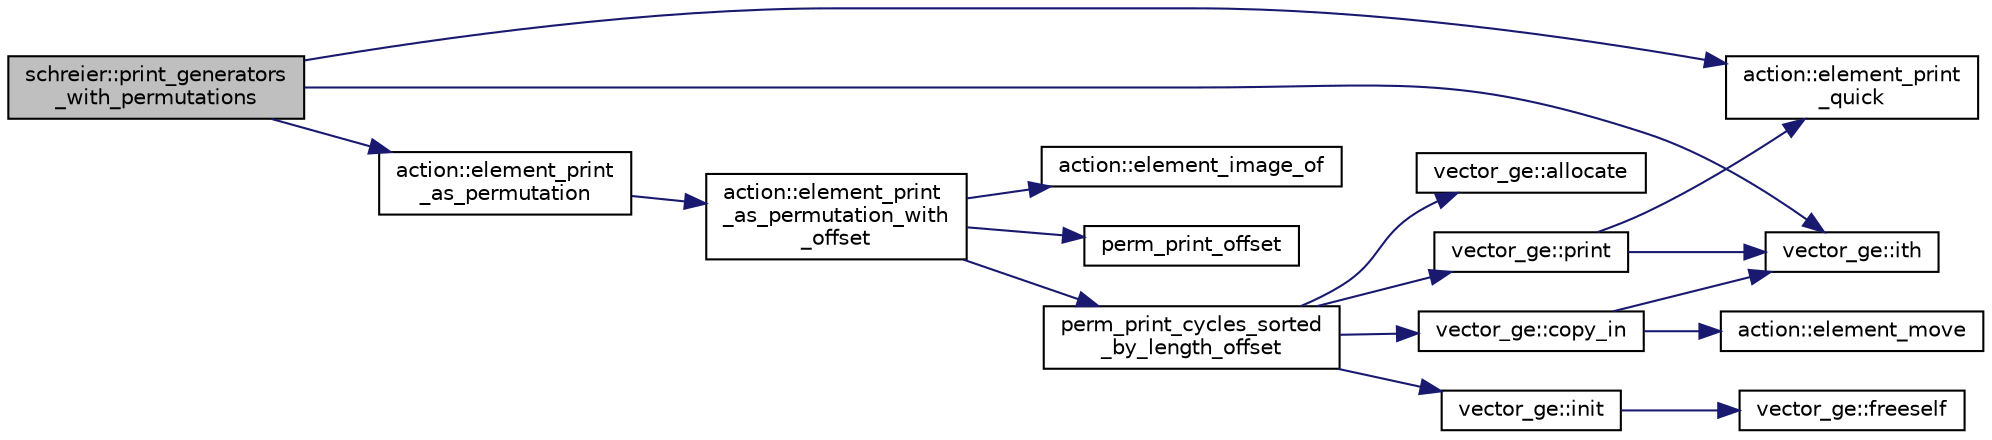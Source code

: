 digraph "schreier::print_generators_with_permutations"
{
  edge [fontname="Helvetica",fontsize="10",labelfontname="Helvetica",labelfontsize="10"];
  node [fontname="Helvetica",fontsize="10",shape=record];
  rankdir="LR";
  Node4260 [label="schreier::print_generators\l_with_permutations",height=0.2,width=0.4,color="black", fillcolor="grey75", style="filled", fontcolor="black"];
  Node4260 -> Node4261 [color="midnightblue",fontsize="10",style="solid",fontname="Helvetica"];
  Node4261 [label="action::element_print\l_quick",height=0.2,width=0.4,color="black", fillcolor="white", style="filled",URL="$d2/d86/classaction.html#a4844680cf6750396f76494a28655265b"];
  Node4260 -> Node4262 [color="midnightblue",fontsize="10",style="solid",fontname="Helvetica"];
  Node4262 [label="vector_ge::ith",height=0.2,width=0.4,color="black", fillcolor="white", style="filled",URL="$d4/d6e/classvector__ge.html#a1ff002e8b746a9beb119d57dcd4a15ff"];
  Node4260 -> Node4263 [color="midnightblue",fontsize="10",style="solid",fontname="Helvetica"];
  Node4263 [label="action::element_print\l_as_permutation",height=0.2,width=0.4,color="black", fillcolor="white", style="filled",URL="$d2/d86/classaction.html#a2975618a8203187b688a67c947150bb8"];
  Node4263 -> Node4264 [color="midnightblue",fontsize="10",style="solid",fontname="Helvetica"];
  Node4264 [label="action::element_print\l_as_permutation_with\l_offset",height=0.2,width=0.4,color="black", fillcolor="white", style="filled",URL="$d2/d86/classaction.html#addd61d869434abaad431124a6d858396"];
  Node4264 -> Node4265 [color="midnightblue",fontsize="10",style="solid",fontname="Helvetica"];
  Node4265 [label="action::element_image_of",height=0.2,width=0.4,color="black", fillcolor="white", style="filled",URL="$d2/d86/classaction.html#ae09559d4537a048fc860f8a74a31393d"];
  Node4264 -> Node4266 [color="midnightblue",fontsize="10",style="solid",fontname="Helvetica"];
  Node4266 [label="perm_print_offset",height=0.2,width=0.4,color="black", fillcolor="white", style="filled",URL="$d2/d7c/combinatorics_8_c.html#ab87deef2ba9e4d2ce386a19eeaffecf3"];
  Node4264 -> Node4267 [color="midnightblue",fontsize="10",style="solid",fontname="Helvetica"];
  Node4267 [label="perm_print_cycles_sorted\l_by_length_offset",height=0.2,width=0.4,color="black", fillcolor="white", style="filled",URL="$d5/d90/action__global_8_c.html#a9d1f2e34879c04dbc45d08984a8066e3"];
  Node4267 -> Node4268 [color="midnightblue",fontsize="10",style="solid",fontname="Helvetica"];
  Node4268 [label="vector_ge::init",height=0.2,width=0.4,color="black", fillcolor="white", style="filled",URL="$d4/d6e/classvector__ge.html#afe1d6befd1f1501e6be34afbaa9d30a8"];
  Node4268 -> Node4269 [color="midnightblue",fontsize="10",style="solid",fontname="Helvetica"];
  Node4269 [label="vector_ge::freeself",height=0.2,width=0.4,color="black", fillcolor="white", style="filled",URL="$d4/d6e/classvector__ge.html#aa002e4b715cc73a9b8b367d29700b452"];
  Node4267 -> Node4270 [color="midnightblue",fontsize="10",style="solid",fontname="Helvetica"];
  Node4270 [label="vector_ge::allocate",height=0.2,width=0.4,color="black", fillcolor="white", style="filled",URL="$d4/d6e/classvector__ge.html#a35b062a9201b30f0a87bf87702d243ae"];
  Node4267 -> Node4271 [color="midnightblue",fontsize="10",style="solid",fontname="Helvetica"];
  Node4271 [label="vector_ge::copy_in",height=0.2,width=0.4,color="black", fillcolor="white", style="filled",URL="$d4/d6e/classvector__ge.html#ad02ebf2d4e8bbf095685aea921999145"];
  Node4271 -> Node4262 [color="midnightblue",fontsize="10",style="solid",fontname="Helvetica"];
  Node4271 -> Node4272 [color="midnightblue",fontsize="10",style="solid",fontname="Helvetica"];
  Node4272 [label="action::element_move",height=0.2,width=0.4,color="black", fillcolor="white", style="filled",URL="$d2/d86/classaction.html#a550947491bbb534d3d7951f50198a874"];
  Node4267 -> Node4273 [color="midnightblue",fontsize="10",style="solid",fontname="Helvetica"];
  Node4273 [label="vector_ge::print",height=0.2,width=0.4,color="black", fillcolor="white", style="filled",URL="$d4/d6e/classvector__ge.html#a0d260cce035c20b32d7989c50670aa8a"];
  Node4273 -> Node4261 [color="midnightblue",fontsize="10",style="solid",fontname="Helvetica"];
  Node4273 -> Node4262 [color="midnightblue",fontsize="10",style="solid",fontname="Helvetica"];
}
